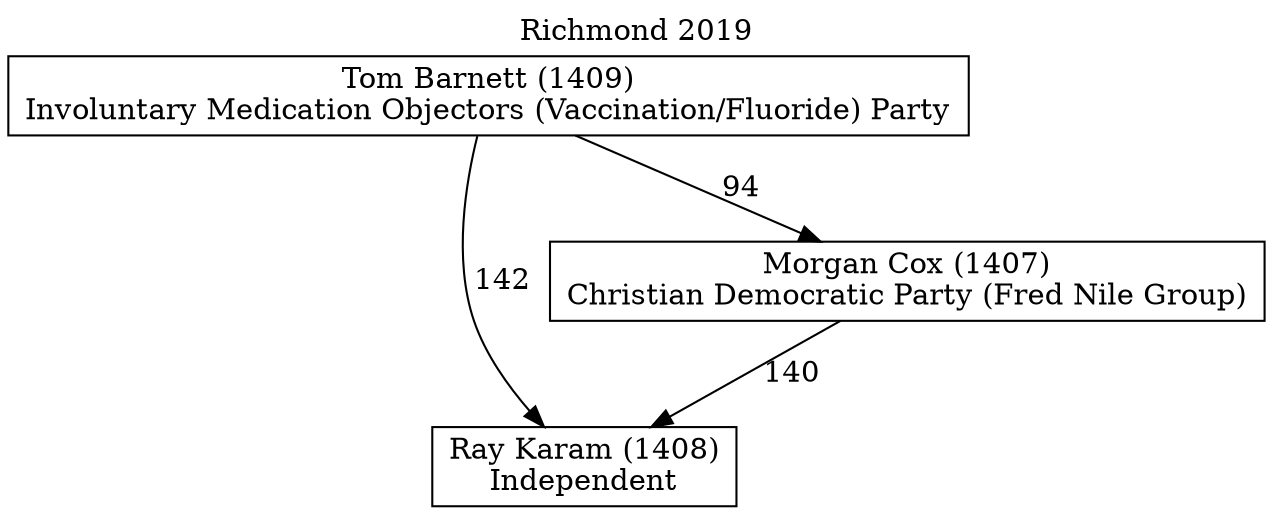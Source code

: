 // House preference flow
digraph "Ray Karam (1408)_Richmond_2019" {
	graph [label="Richmond 2019" labelloc=t mclimit=10]
	node [shape=box]
	"Ray Karam (1408)" [label="Ray Karam (1408)
Independent"]
	"Morgan Cox (1407)" [label="Morgan Cox (1407)
Christian Democratic Party (Fred Nile Group)"]
	"Tom Barnett (1409)" [label="Tom Barnett (1409)
Involuntary Medication Objectors (Vaccination/Fluoride) Party"]
	"Morgan Cox (1407)" -> "Ray Karam (1408)" [label=140]
	"Tom Barnett (1409)" -> "Morgan Cox (1407)" [label=94]
	"Tom Barnett (1409)" -> "Ray Karam (1408)" [label=142]
}
